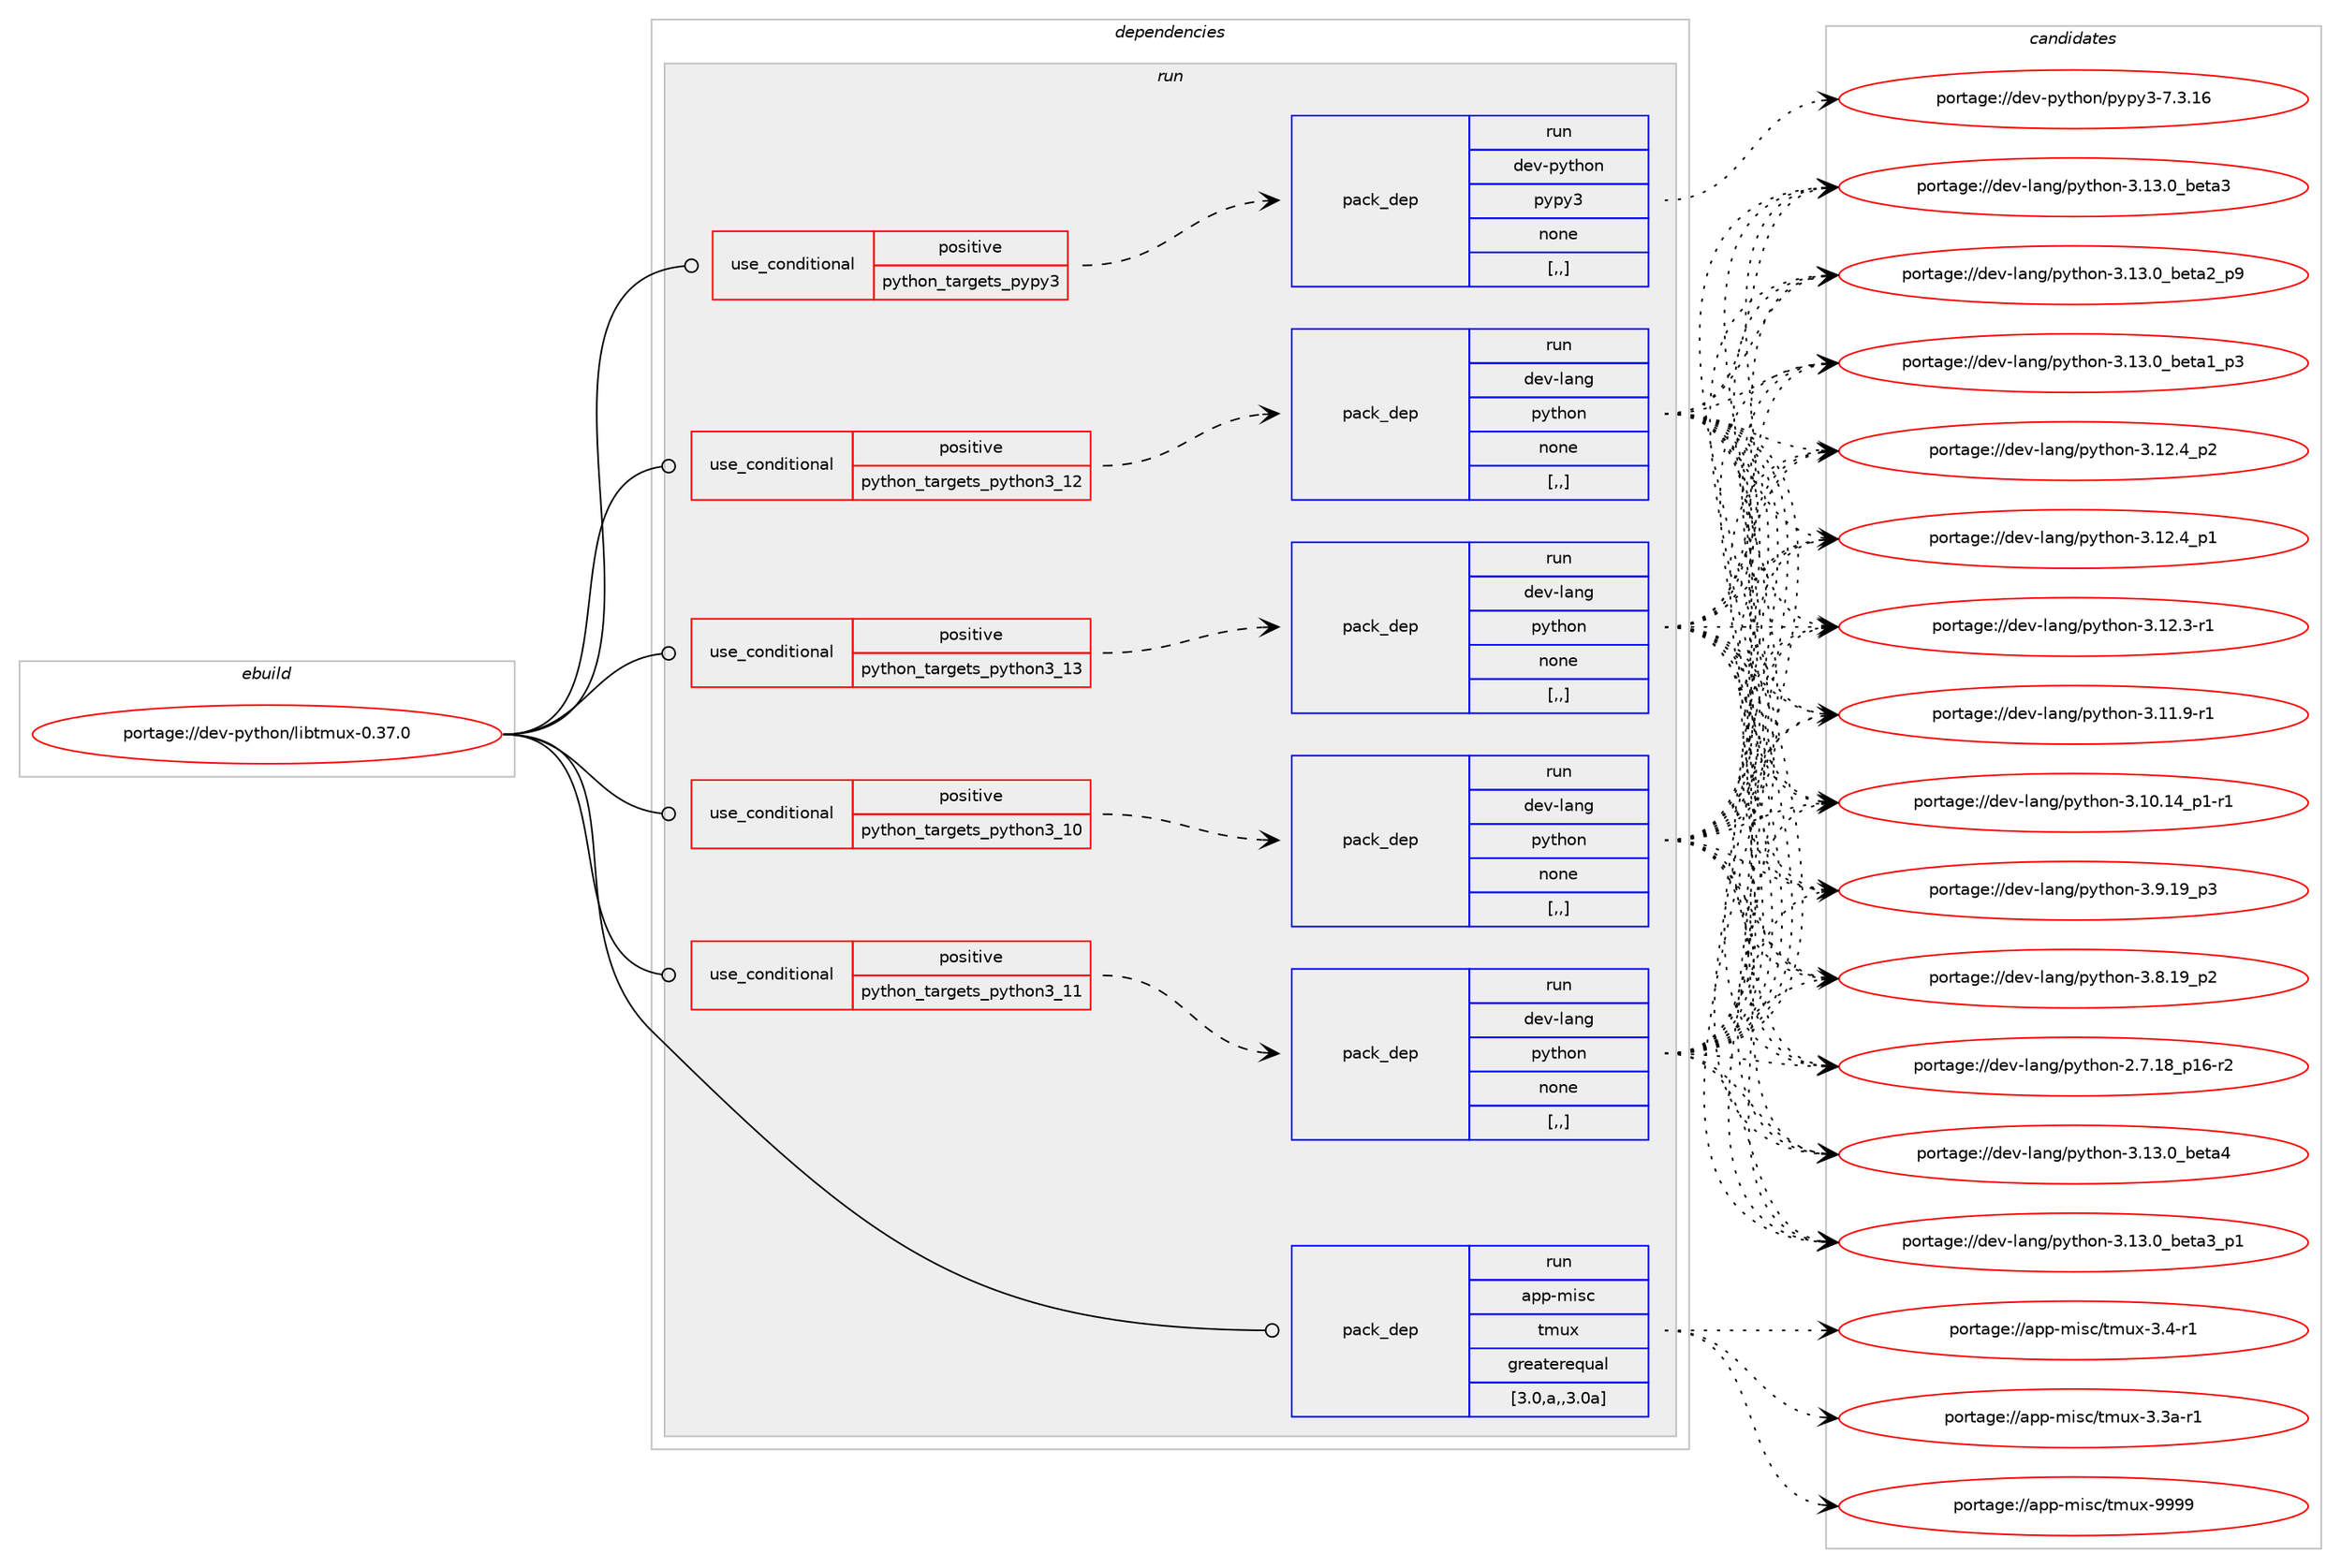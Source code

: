 digraph prolog {

# *************
# Graph options
# *************

newrank=true;
concentrate=true;
compound=true;
graph [rankdir=LR,fontname=Helvetica,fontsize=10,ranksep=1.5];#, ranksep=2.5, nodesep=0.2];
edge  [arrowhead=vee];
node  [fontname=Helvetica,fontsize=10];

# **********
# The ebuild
# **********

subgraph cluster_leftcol {
color=gray;
label=<<i>ebuild</i>>;
id [label="portage://dev-python/libtmux-0.37.0", color=red, width=4, href="../dev-python/libtmux-0.37.0.svg"];
}

# ****************
# The dependencies
# ****************

subgraph cluster_midcol {
color=gray;
label=<<i>dependencies</i>>;
subgraph cluster_compile {
fillcolor="#eeeeee";
style=filled;
label=<<i>compile</i>>;
}
subgraph cluster_compileandrun {
fillcolor="#eeeeee";
style=filled;
label=<<i>compile and run</i>>;
}
subgraph cluster_run {
fillcolor="#eeeeee";
style=filled;
label=<<i>run</i>>;
subgraph cond34364 {
dependency150248 [label=<<TABLE BORDER="0" CELLBORDER="1" CELLSPACING="0" CELLPADDING="4"><TR><TD ROWSPAN="3" CELLPADDING="10">use_conditional</TD></TR><TR><TD>positive</TD></TR><TR><TD>python_targets_pypy3</TD></TR></TABLE>>, shape=none, color=red];
subgraph pack114635 {
dependency150249 [label=<<TABLE BORDER="0" CELLBORDER="1" CELLSPACING="0" CELLPADDING="4" WIDTH="220"><TR><TD ROWSPAN="6" CELLPADDING="30">pack_dep</TD></TR><TR><TD WIDTH="110">run</TD></TR><TR><TD>dev-python</TD></TR><TR><TD>pypy3</TD></TR><TR><TD>none</TD></TR><TR><TD>[,,]</TD></TR></TABLE>>, shape=none, color=blue];
}
dependency150248:e -> dependency150249:w [weight=20,style="dashed",arrowhead="vee"];
}
id:e -> dependency150248:w [weight=20,style="solid",arrowhead="odot"];
subgraph cond34365 {
dependency150250 [label=<<TABLE BORDER="0" CELLBORDER="1" CELLSPACING="0" CELLPADDING="4"><TR><TD ROWSPAN="3" CELLPADDING="10">use_conditional</TD></TR><TR><TD>positive</TD></TR><TR><TD>python_targets_python3_10</TD></TR></TABLE>>, shape=none, color=red];
subgraph pack114636 {
dependency150251 [label=<<TABLE BORDER="0" CELLBORDER="1" CELLSPACING="0" CELLPADDING="4" WIDTH="220"><TR><TD ROWSPAN="6" CELLPADDING="30">pack_dep</TD></TR><TR><TD WIDTH="110">run</TD></TR><TR><TD>dev-lang</TD></TR><TR><TD>python</TD></TR><TR><TD>none</TD></TR><TR><TD>[,,]</TD></TR></TABLE>>, shape=none, color=blue];
}
dependency150250:e -> dependency150251:w [weight=20,style="dashed",arrowhead="vee"];
}
id:e -> dependency150250:w [weight=20,style="solid",arrowhead="odot"];
subgraph cond34366 {
dependency150252 [label=<<TABLE BORDER="0" CELLBORDER="1" CELLSPACING="0" CELLPADDING="4"><TR><TD ROWSPAN="3" CELLPADDING="10">use_conditional</TD></TR><TR><TD>positive</TD></TR><TR><TD>python_targets_python3_11</TD></TR></TABLE>>, shape=none, color=red];
subgraph pack114637 {
dependency150253 [label=<<TABLE BORDER="0" CELLBORDER="1" CELLSPACING="0" CELLPADDING="4" WIDTH="220"><TR><TD ROWSPAN="6" CELLPADDING="30">pack_dep</TD></TR><TR><TD WIDTH="110">run</TD></TR><TR><TD>dev-lang</TD></TR><TR><TD>python</TD></TR><TR><TD>none</TD></TR><TR><TD>[,,]</TD></TR></TABLE>>, shape=none, color=blue];
}
dependency150252:e -> dependency150253:w [weight=20,style="dashed",arrowhead="vee"];
}
id:e -> dependency150252:w [weight=20,style="solid",arrowhead="odot"];
subgraph cond34367 {
dependency150254 [label=<<TABLE BORDER="0" CELLBORDER="1" CELLSPACING="0" CELLPADDING="4"><TR><TD ROWSPAN="3" CELLPADDING="10">use_conditional</TD></TR><TR><TD>positive</TD></TR><TR><TD>python_targets_python3_12</TD></TR></TABLE>>, shape=none, color=red];
subgraph pack114638 {
dependency150255 [label=<<TABLE BORDER="0" CELLBORDER="1" CELLSPACING="0" CELLPADDING="4" WIDTH="220"><TR><TD ROWSPAN="6" CELLPADDING="30">pack_dep</TD></TR><TR><TD WIDTH="110">run</TD></TR><TR><TD>dev-lang</TD></TR><TR><TD>python</TD></TR><TR><TD>none</TD></TR><TR><TD>[,,]</TD></TR></TABLE>>, shape=none, color=blue];
}
dependency150254:e -> dependency150255:w [weight=20,style="dashed",arrowhead="vee"];
}
id:e -> dependency150254:w [weight=20,style="solid",arrowhead="odot"];
subgraph cond34368 {
dependency150256 [label=<<TABLE BORDER="0" CELLBORDER="1" CELLSPACING="0" CELLPADDING="4"><TR><TD ROWSPAN="3" CELLPADDING="10">use_conditional</TD></TR><TR><TD>positive</TD></TR><TR><TD>python_targets_python3_13</TD></TR></TABLE>>, shape=none, color=red];
subgraph pack114639 {
dependency150257 [label=<<TABLE BORDER="0" CELLBORDER="1" CELLSPACING="0" CELLPADDING="4" WIDTH="220"><TR><TD ROWSPAN="6" CELLPADDING="30">pack_dep</TD></TR><TR><TD WIDTH="110">run</TD></TR><TR><TD>dev-lang</TD></TR><TR><TD>python</TD></TR><TR><TD>none</TD></TR><TR><TD>[,,]</TD></TR></TABLE>>, shape=none, color=blue];
}
dependency150256:e -> dependency150257:w [weight=20,style="dashed",arrowhead="vee"];
}
id:e -> dependency150256:w [weight=20,style="solid",arrowhead="odot"];
subgraph pack114640 {
dependency150258 [label=<<TABLE BORDER="0" CELLBORDER="1" CELLSPACING="0" CELLPADDING="4" WIDTH="220"><TR><TD ROWSPAN="6" CELLPADDING="30">pack_dep</TD></TR><TR><TD WIDTH="110">run</TD></TR><TR><TD>app-misc</TD></TR><TR><TD>tmux</TD></TR><TR><TD>greaterequal</TD></TR><TR><TD>[3.0,a,,3.0a]</TD></TR></TABLE>>, shape=none, color=blue];
}
id:e -> dependency150258:w [weight=20,style="solid",arrowhead="odot"];
}
}

# **************
# The candidates
# **************

subgraph cluster_choices {
rank=same;
color=gray;
label=<<i>candidates</i>>;

subgraph choice114635 {
color=black;
nodesep=1;
choice10010111845112121116104111110471121211121215145554651464954 [label="portage://dev-python/pypy3-7.3.16", color=red, width=4,href="../dev-python/pypy3-7.3.16.svg"];
dependency150249:e -> choice10010111845112121116104111110471121211121215145554651464954:w [style=dotted,weight="100"];
}
subgraph choice114636 {
color=black;
nodesep=1;
choice1001011184510897110103471121211161041111104551464951464895981011169752 [label="portage://dev-lang/python-3.13.0_beta4", color=red, width=4,href="../dev-lang/python-3.13.0_beta4.svg"];
choice10010111845108971101034711212111610411111045514649514648959810111697519511249 [label="portage://dev-lang/python-3.13.0_beta3_p1", color=red, width=4,href="../dev-lang/python-3.13.0_beta3_p1.svg"];
choice1001011184510897110103471121211161041111104551464951464895981011169751 [label="portage://dev-lang/python-3.13.0_beta3", color=red, width=4,href="../dev-lang/python-3.13.0_beta3.svg"];
choice10010111845108971101034711212111610411111045514649514648959810111697509511257 [label="portage://dev-lang/python-3.13.0_beta2_p9", color=red, width=4,href="../dev-lang/python-3.13.0_beta2_p9.svg"];
choice10010111845108971101034711212111610411111045514649514648959810111697499511251 [label="portage://dev-lang/python-3.13.0_beta1_p3", color=red, width=4,href="../dev-lang/python-3.13.0_beta1_p3.svg"];
choice100101118451089711010347112121116104111110455146495046529511250 [label="portage://dev-lang/python-3.12.4_p2", color=red, width=4,href="../dev-lang/python-3.12.4_p2.svg"];
choice100101118451089711010347112121116104111110455146495046529511249 [label="portage://dev-lang/python-3.12.4_p1", color=red, width=4,href="../dev-lang/python-3.12.4_p1.svg"];
choice100101118451089711010347112121116104111110455146495046514511449 [label="portage://dev-lang/python-3.12.3-r1", color=red, width=4,href="../dev-lang/python-3.12.3-r1.svg"];
choice100101118451089711010347112121116104111110455146494946574511449 [label="portage://dev-lang/python-3.11.9-r1", color=red, width=4,href="../dev-lang/python-3.11.9-r1.svg"];
choice100101118451089711010347112121116104111110455146494846495295112494511449 [label="portage://dev-lang/python-3.10.14_p1-r1", color=red, width=4,href="../dev-lang/python-3.10.14_p1-r1.svg"];
choice100101118451089711010347112121116104111110455146574649579511251 [label="portage://dev-lang/python-3.9.19_p3", color=red, width=4,href="../dev-lang/python-3.9.19_p3.svg"];
choice100101118451089711010347112121116104111110455146564649579511250 [label="portage://dev-lang/python-3.8.19_p2", color=red, width=4,href="../dev-lang/python-3.8.19_p2.svg"];
choice100101118451089711010347112121116104111110455046554649569511249544511450 [label="portage://dev-lang/python-2.7.18_p16-r2", color=red, width=4,href="../dev-lang/python-2.7.18_p16-r2.svg"];
dependency150251:e -> choice1001011184510897110103471121211161041111104551464951464895981011169752:w [style=dotted,weight="100"];
dependency150251:e -> choice10010111845108971101034711212111610411111045514649514648959810111697519511249:w [style=dotted,weight="100"];
dependency150251:e -> choice1001011184510897110103471121211161041111104551464951464895981011169751:w [style=dotted,weight="100"];
dependency150251:e -> choice10010111845108971101034711212111610411111045514649514648959810111697509511257:w [style=dotted,weight="100"];
dependency150251:e -> choice10010111845108971101034711212111610411111045514649514648959810111697499511251:w [style=dotted,weight="100"];
dependency150251:e -> choice100101118451089711010347112121116104111110455146495046529511250:w [style=dotted,weight="100"];
dependency150251:e -> choice100101118451089711010347112121116104111110455146495046529511249:w [style=dotted,weight="100"];
dependency150251:e -> choice100101118451089711010347112121116104111110455146495046514511449:w [style=dotted,weight="100"];
dependency150251:e -> choice100101118451089711010347112121116104111110455146494946574511449:w [style=dotted,weight="100"];
dependency150251:e -> choice100101118451089711010347112121116104111110455146494846495295112494511449:w [style=dotted,weight="100"];
dependency150251:e -> choice100101118451089711010347112121116104111110455146574649579511251:w [style=dotted,weight="100"];
dependency150251:e -> choice100101118451089711010347112121116104111110455146564649579511250:w [style=dotted,weight="100"];
dependency150251:e -> choice100101118451089711010347112121116104111110455046554649569511249544511450:w [style=dotted,weight="100"];
}
subgraph choice114637 {
color=black;
nodesep=1;
choice1001011184510897110103471121211161041111104551464951464895981011169752 [label="portage://dev-lang/python-3.13.0_beta4", color=red, width=4,href="../dev-lang/python-3.13.0_beta4.svg"];
choice10010111845108971101034711212111610411111045514649514648959810111697519511249 [label="portage://dev-lang/python-3.13.0_beta3_p1", color=red, width=4,href="../dev-lang/python-3.13.0_beta3_p1.svg"];
choice1001011184510897110103471121211161041111104551464951464895981011169751 [label="portage://dev-lang/python-3.13.0_beta3", color=red, width=4,href="../dev-lang/python-3.13.0_beta3.svg"];
choice10010111845108971101034711212111610411111045514649514648959810111697509511257 [label="portage://dev-lang/python-3.13.0_beta2_p9", color=red, width=4,href="../dev-lang/python-3.13.0_beta2_p9.svg"];
choice10010111845108971101034711212111610411111045514649514648959810111697499511251 [label="portage://dev-lang/python-3.13.0_beta1_p3", color=red, width=4,href="../dev-lang/python-3.13.0_beta1_p3.svg"];
choice100101118451089711010347112121116104111110455146495046529511250 [label="portage://dev-lang/python-3.12.4_p2", color=red, width=4,href="../dev-lang/python-3.12.4_p2.svg"];
choice100101118451089711010347112121116104111110455146495046529511249 [label="portage://dev-lang/python-3.12.4_p1", color=red, width=4,href="../dev-lang/python-3.12.4_p1.svg"];
choice100101118451089711010347112121116104111110455146495046514511449 [label="portage://dev-lang/python-3.12.3-r1", color=red, width=4,href="../dev-lang/python-3.12.3-r1.svg"];
choice100101118451089711010347112121116104111110455146494946574511449 [label="portage://dev-lang/python-3.11.9-r1", color=red, width=4,href="../dev-lang/python-3.11.9-r1.svg"];
choice100101118451089711010347112121116104111110455146494846495295112494511449 [label="portage://dev-lang/python-3.10.14_p1-r1", color=red, width=4,href="../dev-lang/python-3.10.14_p1-r1.svg"];
choice100101118451089711010347112121116104111110455146574649579511251 [label="portage://dev-lang/python-3.9.19_p3", color=red, width=4,href="../dev-lang/python-3.9.19_p3.svg"];
choice100101118451089711010347112121116104111110455146564649579511250 [label="portage://dev-lang/python-3.8.19_p2", color=red, width=4,href="../dev-lang/python-3.8.19_p2.svg"];
choice100101118451089711010347112121116104111110455046554649569511249544511450 [label="portage://dev-lang/python-2.7.18_p16-r2", color=red, width=4,href="../dev-lang/python-2.7.18_p16-r2.svg"];
dependency150253:e -> choice1001011184510897110103471121211161041111104551464951464895981011169752:w [style=dotted,weight="100"];
dependency150253:e -> choice10010111845108971101034711212111610411111045514649514648959810111697519511249:w [style=dotted,weight="100"];
dependency150253:e -> choice1001011184510897110103471121211161041111104551464951464895981011169751:w [style=dotted,weight="100"];
dependency150253:e -> choice10010111845108971101034711212111610411111045514649514648959810111697509511257:w [style=dotted,weight="100"];
dependency150253:e -> choice10010111845108971101034711212111610411111045514649514648959810111697499511251:w [style=dotted,weight="100"];
dependency150253:e -> choice100101118451089711010347112121116104111110455146495046529511250:w [style=dotted,weight="100"];
dependency150253:e -> choice100101118451089711010347112121116104111110455146495046529511249:w [style=dotted,weight="100"];
dependency150253:e -> choice100101118451089711010347112121116104111110455146495046514511449:w [style=dotted,weight="100"];
dependency150253:e -> choice100101118451089711010347112121116104111110455146494946574511449:w [style=dotted,weight="100"];
dependency150253:e -> choice100101118451089711010347112121116104111110455146494846495295112494511449:w [style=dotted,weight="100"];
dependency150253:e -> choice100101118451089711010347112121116104111110455146574649579511251:w [style=dotted,weight="100"];
dependency150253:e -> choice100101118451089711010347112121116104111110455146564649579511250:w [style=dotted,weight="100"];
dependency150253:e -> choice100101118451089711010347112121116104111110455046554649569511249544511450:w [style=dotted,weight="100"];
}
subgraph choice114638 {
color=black;
nodesep=1;
choice1001011184510897110103471121211161041111104551464951464895981011169752 [label="portage://dev-lang/python-3.13.0_beta4", color=red, width=4,href="../dev-lang/python-3.13.0_beta4.svg"];
choice10010111845108971101034711212111610411111045514649514648959810111697519511249 [label="portage://dev-lang/python-3.13.0_beta3_p1", color=red, width=4,href="../dev-lang/python-3.13.0_beta3_p1.svg"];
choice1001011184510897110103471121211161041111104551464951464895981011169751 [label="portage://dev-lang/python-3.13.0_beta3", color=red, width=4,href="../dev-lang/python-3.13.0_beta3.svg"];
choice10010111845108971101034711212111610411111045514649514648959810111697509511257 [label="portage://dev-lang/python-3.13.0_beta2_p9", color=red, width=4,href="../dev-lang/python-3.13.0_beta2_p9.svg"];
choice10010111845108971101034711212111610411111045514649514648959810111697499511251 [label="portage://dev-lang/python-3.13.0_beta1_p3", color=red, width=4,href="../dev-lang/python-3.13.0_beta1_p3.svg"];
choice100101118451089711010347112121116104111110455146495046529511250 [label="portage://dev-lang/python-3.12.4_p2", color=red, width=4,href="../dev-lang/python-3.12.4_p2.svg"];
choice100101118451089711010347112121116104111110455146495046529511249 [label="portage://dev-lang/python-3.12.4_p1", color=red, width=4,href="../dev-lang/python-3.12.4_p1.svg"];
choice100101118451089711010347112121116104111110455146495046514511449 [label="portage://dev-lang/python-3.12.3-r1", color=red, width=4,href="../dev-lang/python-3.12.3-r1.svg"];
choice100101118451089711010347112121116104111110455146494946574511449 [label="portage://dev-lang/python-3.11.9-r1", color=red, width=4,href="../dev-lang/python-3.11.9-r1.svg"];
choice100101118451089711010347112121116104111110455146494846495295112494511449 [label="portage://dev-lang/python-3.10.14_p1-r1", color=red, width=4,href="../dev-lang/python-3.10.14_p1-r1.svg"];
choice100101118451089711010347112121116104111110455146574649579511251 [label="portage://dev-lang/python-3.9.19_p3", color=red, width=4,href="../dev-lang/python-3.9.19_p3.svg"];
choice100101118451089711010347112121116104111110455146564649579511250 [label="portage://dev-lang/python-3.8.19_p2", color=red, width=4,href="../dev-lang/python-3.8.19_p2.svg"];
choice100101118451089711010347112121116104111110455046554649569511249544511450 [label="portage://dev-lang/python-2.7.18_p16-r2", color=red, width=4,href="../dev-lang/python-2.7.18_p16-r2.svg"];
dependency150255:e -> choice1001011184510897110103471121211161041111104551464951464895981011169752:w [style=dotted,weight="100"];
dependency150255:e -> choice10010111845108971101034711212111610411111045514649514648959810111697519511249:w [style=dotted,weight="100"];
dependency150255:e -> choice1001011184510897110103471121211161041111104551464951464895981011169751:w [style=dotted,weight="100"];
dependency150255:e -> choice10010111845108971101034711212111610411111045514649514648959810111697509511257:w [style=dotted,weight="100"];
dependency150255:e -> choice10010111845108971101034711212111610411111045514649514648959810111697499511251:w [style=dotted,weight="100"];
dependency150255:e -> choice100101118451089711010347112121116104111110455146495046529511250:w [style=dotted,weight="100"];
dependency150255:e -> choice100101118451089711010347112121116104111110455146495046529511249:w [style=dotted,weight="100"];
dependency150255:e -> choice100101118451089711010347112121116104111110455146495046514511449:w [style=dotted,weight="100"];
dependency150255:e -> choice100101118451089711010347112121116104111110455146494946574511449:w [style=dotted,weight="100"];
dependency150255:e -> choice100101118451089711010347112121116104111110455146494846495295112494511449:w [style=dotted,weight="100"];
dependency150255:e -> choice100101118451089711010347112121116104111110455146574649579511251:w [style=dotted,weight="100"];
dependency150255:e -> choice100101118451089711010347112121116104111110455146564649579511250:w [style=dotted,weight="100"];
dependency150255:e -> choice100101118451089711010347112121116104111110455046554649569511249544511450:w [style=dotted,weight="100"];
}
subgraph choice114639 {
color=black;
nodesep=1;
choice1001011184510897110103471121211161041111104551464951464895981011169752 [label="portage://dev-lang/python-3.13.0_beta4", color=red, width=4,href="../dev-lang/python-3.13.0_beta4.svg"];
choice10010111845108971101034711212111610411111045514649514648959810111697519511249 [label="portage://dev-lang/python-3.13.0_beta3_p1", color=red, width=4,href="../dev-lang/python-3.13.0_beta3_p1.svg"];
choice1001011184510897110103471121211161041111104551464951464895981011169751 [label="portage://dev-lang/python-3.13.0_beta3", color=red, width=4,href="../dev-lang/python-3.13.0_beta3.svg"];
choice10010111845108971101034711212111610411111045514649514648959810111697509511257 [label="portage://dev-lang/python-3.13.0_beta2_p9", color=red, width=4,href="../dev-lang/python-3.13.0_beta2_p9.svg"];
choice10010111845108971101034711212111610411111045514649514648959810111697499511251 [label="portage://dev-lang/python-3.13.0_beta1_p3", color=red, width=4,href="../dev-lang/python-3.13.0_beta1_p3.svg"];
choice100101118451089711010347112121116104111110455146495046529511250 [label="portage://dev-lang/python-3.12.4_p2", color=red, width=4,href="../dev-lang/python-3.12.4_p2.svg"];
choice100101118451089711010347112121116104111110455146495046529511249 [label="portage://dev-lang/python-3.12.4_p1", color=red, width=4,href="../dev-lang/python-3.12.4_p1.svg"];
choice100101118451089711010347112121116104111110455146495046514511449 [label="portage://dev-lang/python-3.12.3-r1", color=red, width=4,href="../dev-lang/python-3.12.3-r1.svg"];
choice100101118451089711010347112121116104111110455146494946574511449 [label="portage://dev-lang/python-3.11.9-r1", color=red, width=4,href="../dev-lang/python-3.11.9-r1.svg"];
choice100101118451089711010347112121116104111110455146494846495295112494511449 [label="portage://dev-lang/python-3.10.14_p1-r1", color=red, width=4,href="../dev-lang/python-3.10.14_p1-r1.svg"];
choice100101118451089711010347112121116104111110455146574649579511251 [label="portage://dev-lang/python-3.9.19_p3", color=red, width=4,href="../dev-lang/python-3.9.19_p3.svg"];
choice100101118451089711010347112121116104111110455146564649579511250 [label="portage://dev-lang/python-3.8.19_p2", color=red, width=4,href="../dev-lang/python-3.8.19_p2.svg"];
choice100101118451089711010347112121116104111110455046554649569511249544511450 [label="portage://dev-lang/python-2.7.18_p16-r2", color=red, width=4,href="../dev-lang/python-2.7.18_p16-r2.svg"];
dependency150257:e -> choice1001011184510897110103471121211161041111104551464951464895981011169752:w [style=dotted,weight="100"];
dependency150257:e -> choice10010111845108971101034711212111610411111045514649514648959810111697519511249:w [style=dotted,weight="100"];
dependency150257:e -> choice1001011184510897110103471121211161041111104551464951464895981011169751:w [style=dotted,weight="100"];
dependency150257:e -> choice10010111845108971101034711212111610411111045514649514648959810111697509511257:w [style=dotted,weight="100"];
dependency150257:e -> choice10010111845108971101034711212111610411111045514649514648959810111697499511251:w [style=dotted,weight="100"];
dependency150257:e -> choice100101118451089711010347112121116104111110455146495046529511250:w [style=dotted,weight="100"];
dependency150257:e -> choice100101118451089711010347112121116104111110455146495046529511249:w [style=dotted,weight="100"];
dependency150257:e -> choice100101118451089711010347112121116104111110455146495046514511449:w [style=dotted,weight="100"];
dependency150257:e -> choice100101118451089711010347112121116104111110455146494946574511449:w [style=dotted,weight="100"];
dependency150257:e -> choice100101118451089711010347112121116104111110455146494846495295112494511449:w [style=dotted,weight="100"];
dependency150257:e -> choice100101118451089711010347112121116104111110455146574649579511251:w [style=dotted,weight="100"];
dependency150257:e -> choice100101118451089711010347112121116104111110455146564649579511250:w [style=dotted,weight="100"];
dependency150257:e -> choice100101118451089711010347112121116104111110455046554649569511249544511450:w [style=dotted,weight="100"];
}
subgraph choice114640 {
color=black;
nodesep=1;
choice971121124510910511599471161091171204557575757 [label="portage://app-misc/tmux-9999", color=red, width=4,href="../app-misc/tmux-9999.svg"];
choice97112112451091051159947116109117120455146524511449 [label="portage://app-misc/tmux-3.4-r1", color=red, width=4,href="../app-misc/tmux-3.4-r1.svg"];
choice9711211245109105115994711610911712045514651974511449 [label="portage://app-misc/tmux-3.3a-r1", color=red, width=4,href="../app-misc/tmux-3.3a-r1.svg"];
dependency150258:e -> choice971121124510910511599471161091171204557575757:w [style=dotted,weight="100"];
dependency150258:e -> choice97112112451091051159947116109117120455146524511449:w [style=dotted,weight="100"];
dependency150258:e -> choice9711211245109105115994711610911712045514651974511449:w [style=dotted,weight="100"];
}
}

}
